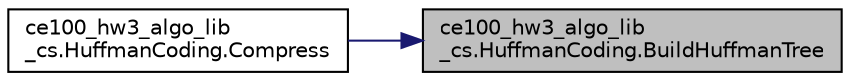 digraph "ce100_hw3_algo_lib_cs.HuffmanCoding.BuildHuffmanTree"
{
 // INTERACTIVE_SVG=YES
 // LATEX_PDF_SIZE
  edge [fontname="Helvetica",fontsize="10",labelfontname="Helvetica",labelfontsize="10"];
  node [fontname="Helvetica",fontsize="10",shape=record];
  rankdir="RL";
  Node1 [label="ce100_hw3_algo_lib\l_cs.HuffmanCoding.BuildHuffmanTree",height=0.2,width=0.4,color="black", fillcolor="grey75", style="filled", fontcolor="black",tooltip=" "];
  Node1 -> Node2 [dir="back",color="midnightblue",fontsize="10",style="solid",fontname="Helvetica"];
  Node2 [label="ce100_hw3_algo_lib\l_cs.HuffmanCoding.Compress",height=0.2,width=0.4,color="black", fillcolor="white", style="filled",URL="$db/db2/a00020.html#a9ee06d4149a24953729761d439dcba5b",tooltip=" "];
}

